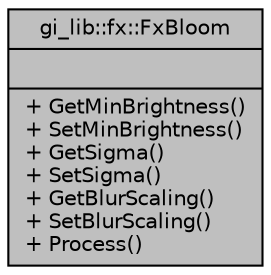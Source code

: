 digraph "gi_lib::fx::FxBloom"
{
  edge [fontname="Helvetica",fontsize="10",labelfontname="Helvetica",labelfontsize="10"];
  node [fontname="Helvetica",fontsize="10",shape=record];
  Node1 [label="{gi_lib::fx::FxBloom\n||+ GetMinBrightness()\l+ SetMinBrightness()\l+ GetSigma()\l+ SetSigma()\l+ GetBlurScaling()\l+ SetBlurScaling()\l+ Process()\l}",height=0.2,width=0.4,color="black", fillcolor="grey75", style="filled", fontcolor="black"];
}
